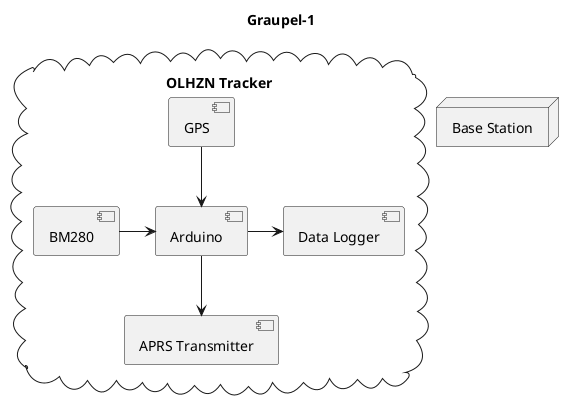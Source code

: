 @startuml

title Graupel-1

cloud "OLHZN Tracker" {
  [GPS] --> [Arduino]
  [BM280] -> Arduino
  Arduino -> [Data Logger]
  Arduino -down-> [APRS Transmitter]
}

node "Base Station" {

}

@enduml
